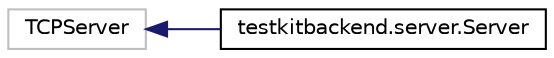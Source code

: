 digraph "Graphical Class Hierarchy"
{
 // LATEX_PDF_SIZE
  edge [fontname="Helvetica",fontsize="10",labelfontname="Helvetica",labelfontsize="10"];
  node [fontname="Helvetica",fontsize="10",shape=record];
  rankdir="LR";
  Node3977 [label="TCPServer",height=0.2,width=0.4,color="grey75", fillcolor="white", style="filled",tooltip=" "];
  Node3977 -> Node0 [dir="back",color="midnightblue",fontsize="10",style="solid",fontname="Helvetica"];
  Node0 [label="testkitbackend.server.Server",height=0.2,width=0.4,color="black", fillcolor="white", style="filled",URL="$classtestkitbackend_1_1server_1_1_server.html",tooltip=" "];
}
